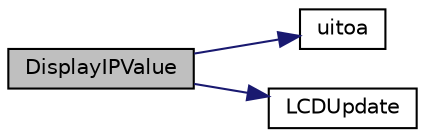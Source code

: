 digraph "DisplayIPValue"
{
  edge [fontname="Helvetica",fontsize="10",labelfontname="Helvetica",labelfontsize="10"];
  node [fontname="Helvetica",fontsize="10",shape=record];
  rankdir="LR";
  Node1 [label="DisplayIPValue",height=0.2,width=0.4,color="black", fillcolor="grey75", style="filled", fontcolor="black"];
  Node1 -> Node2 [color="midnightblue",fontsize="10",style="solid"];
  Node2 [label="uitoa",height=0.2,width=0.4,color="black", fillcolor="white", style="filled",URL="$_helpers_8h.html#a5d4b74bdb9f65383826e4de1e829d19c"];
  Node1 -> Node3 [color="midnightblue",fontsize="10",style="solid"];
  Node3 [label="LCDUpdate",height=0.2,width=0.4,color="black", fillcolor="white", style="filled",URL="$_common_2_l_c_d_blocking_8c.html#a5cd499a980bf803c2d4a78f12365cd35"];
}
